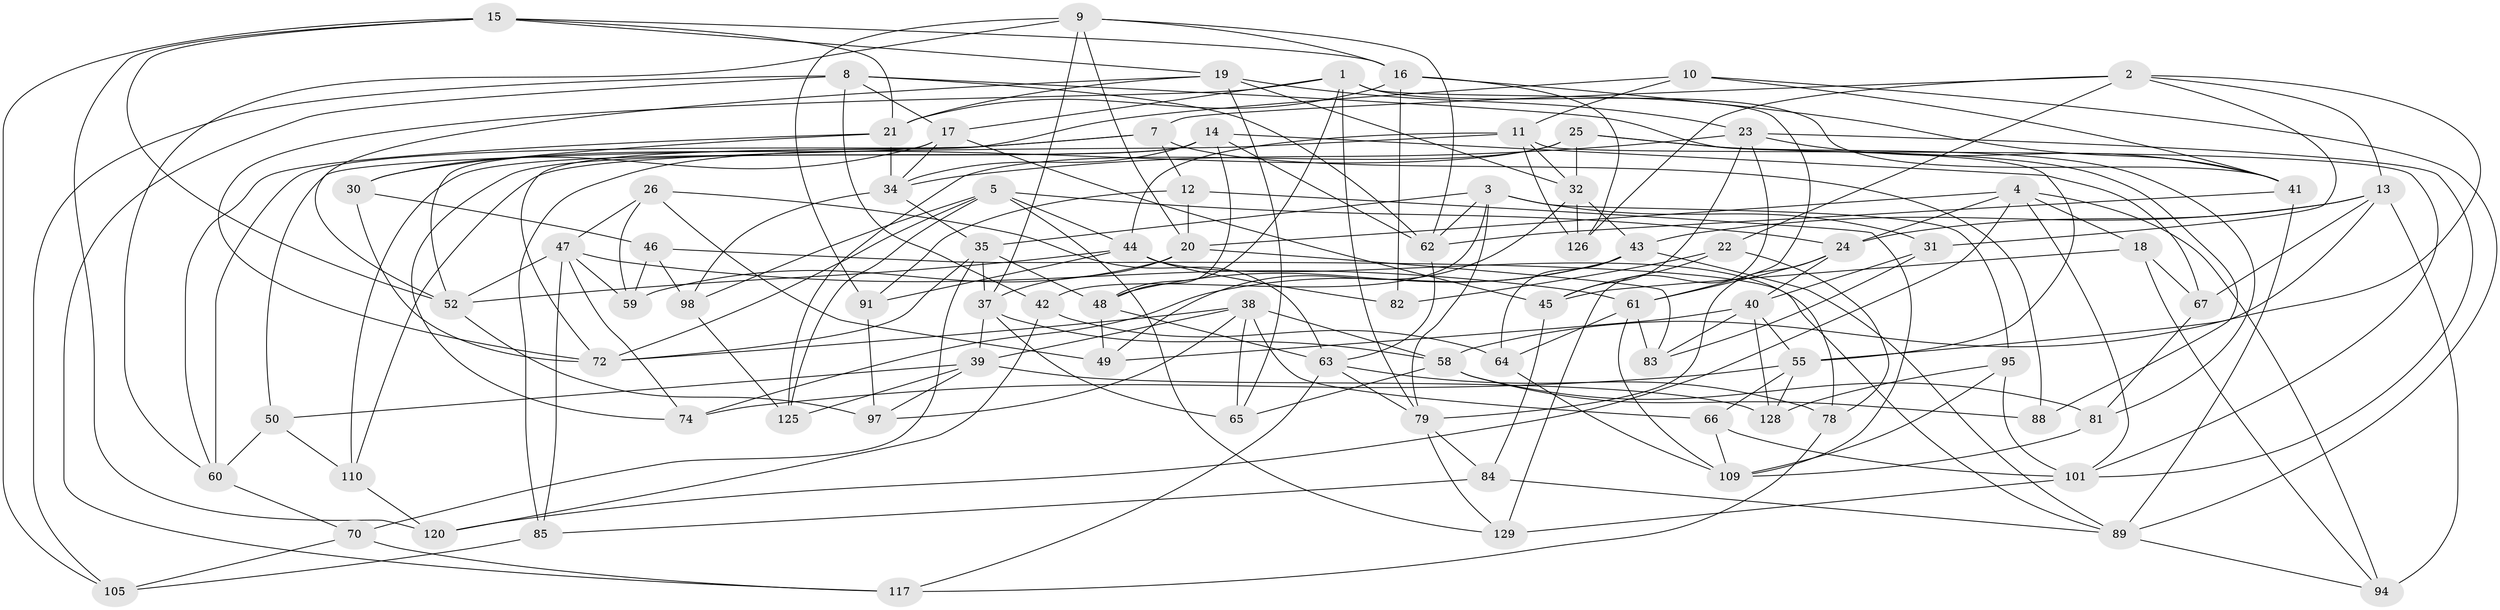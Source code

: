 // original degree distribution, {4: 1.0}
// Generated by graph-tools (version 1.1) at 2025/42/03/06/25 10:42:20]
// undirected, 83 vertices, 208 edges
graph export_dot {
graph [start="1"]
  node [color=gray90,style=filled];
  1 [super="+111"];
  2 [super="+6"];
  3 [super="+118"];
  4 [super="+102"];
  5 [super="+93"];
  7 [super="+106"];
  8 [super="+68"];
  9 [super="+36"];
  10;
  11 [super="+108"];
  12;
  13 [super="+90"];
  14 [super="+56"];
  15 [super="+80"];
  16 [super="+71"];
  17 [super="+29"];
  18;
  19 [super="+100"];
  20 [super="+54"];
  21 [super="+33"];
  22 [super="+27"];
  23 [super="+69"];
  24 [super="+28"];
  25 [super="+115"];
  26;
  30;
  31;
  32 [super="+73"];
  34 [super="+53"];
  35 [super="+57"];
  37 [super="+123"];
  38 [super="+119"];
  39 [super="+86"];
  40 [super="+92"];
  41 [super="+99"];
  42;
  43 [super="+124"];
  44 [super="+75"];
  45 [super="+122"];
  46;
  47 [super="+51"];
  48 [super="+77"];
  49;
  50;
  52 [super="+121"];
  55 [super="+113"];
  58 [super="+127"];
  59;
  60 [super="+112"];
  61 [super="+76"];
  62 [super="+103"];
  63 [super="+96"];
  64;
  65;
  66;
  67;
  70;
  72 [super="+104"];
  74;
  78;
  79 [super="+87"];
  81;
  82;
  83;
  84;
  85;
  88;
  89 [super="+114"];
  91;
  94;
  95;
  97;
  98;
  101 [super="+107"];
  105;
  109 [super="+116"];
  110;
  117;
  120;
  125;
  126;
  128;
  129;
  1 -- 48;
  1 -- 79;
  1 -- 17;
  1 -- 41;
  1 -- 61;
  1 -- 72;
  2 -- 126;
  2 -- 58;
  2 -- 7;
  2 -- 13;
  2 -- 22;
  2 -- 31;
  3 -- 95;
  3 -- 35;
  3 -- 31;
  3 -- 42;
  3 -- 62;
  3 -- 79;
  4 -- 94;
  4 -- 24;
  4 -- 18;
  4 -- 120;
  4 -- 20;
  4 -- 101;
  5 -- 98;
  5 -- 72;
  5 -- 24;
  5 -- 129;
  5 -- 125;
  5 -- 44;
  7 -- 88;
  7 -- 50;
  7 -- 60 [weight=2];
  7 -- 12;
  8 -- 42;
  8 -- 105;
  8 -- 55;
  8 -- 17;
  8 -- 117;
  8 -- 62;
  9 -- 16;
  9 -- 62;
  9 -- 37;
  9 -- 91;
  9 -- 20;
  9 -- 60;
  10 -- 41;
  10 -- 11;
  10 -- 89;
  10 -- 72;
  11 -- 110;
  11 -- 32;
  11 -- 44;
  11 -- 101;
  11 -- 126;
  12 -- 91;
  12 -- 109;
  12 -- 20;
  13 -- 24;
  13 -- 94;
  13 -- 43;
  13 -- 67;
  13 -- 55;
  14 -- 74;
  14 -- 48;
  14 -- 110;
  14 -- 67;
  14 -- 62;
  14 -- 34;
  15 -- 52;
  15 -- 16;
  15 -- 105;
  15 -- 120;
  15 -- 19;
  15 -- 21;
  16 -- 126;
  16 -- 41;
  16 -- 82;
  16 -- 21;
  17 -- 45;
  17 -- 34;
  17 -- 52;
  17 -- 30;
  18 -- 94;
  18 -- 45;
  18 -- 67;
  19 -- 65;
  19 -- 32;
  19 -- 23;
  19 -- 52;
  19 -- 21;
  20 -- 83;
  20 -- 59;
  20 -- 37;
  21 -- 34;
  21 -- 30;
  21 -- 60;
  22 -- 78;
  22 -- 82 [weight=2];
  22 -- 45 [weight=2];
  23 -- 129;
  23 -- 41;
  23 -- 34;
  23 -- 101;
  23 -- 45;
  24 -- 40;
  24 -- 61;
  24 -- 79;
  25 -- 32;
  25 -- 81;
  25 -- 88 [weight=2];
  25 -- 125;
  25 -- 85;
  26 -- 63;
  26 -- 59;
  26 -- 49;
  26 -- 47;
  30 -- 46;
  30 -- 72;
  31 -- 83;
  31 -- 40;
  32 -- 43;
  32 -- 126;
  32 -- 49;
  34 -- 35;
  34 -- 98;
  35 -- 72;
  35 -- 37;
  35 -- 70;
  35 -- 48;
  37 -- 65;
  37 -- 58;
  37 -- 39;
  38 -- 97;
  38 -- 66;
  38 -- 72;
  38 -- 65;
  38 -- 58;
  38 -- 39;
  39 -- 128;
  39 -- 97;
  39 -- 50;
  39 -- 125;
  40 -- 55;
  40 -- 128;
  40 -- 49;
  40 -- 83;
  41 -- 89;
  41 -- 62;
  42 -- 64;
  42 -- 120;
  43 -- 74;
  43 -- 64;
  43 -- 48;
  43 -- 89;
  44 -- 91;
  44 -- 78;
  44 -- 82;
  44 -- 52;
  45 -- 84;
  46 -- 98;
  46 -- 59;
  46 -- 89;
  47 -- 52;
  47 -- 61;
  47 -- 74;
  47 -- 59;
  47 -- 85;
  48 -- 49;
  48 -- 63;
  50 -- 110;
  50 -- 60;
  52 -- 97;
  55 -- 128;
  55 -- 66;
  55 -- 74;
  58 -- 81;
  58 -- 88;
  58 -- 65;
  60 -- 70;
  61 -- 109;
  61 -- 64;
  61 -- 83;
  62 -- 63;
  63 -- 117;
  63 -- 79;
  63 -- 78;
  64 -- 109;
  66 -- 109;
  66 -- 101;
  67 -- 81;
  70 -- 105;
  70 -- 117;
  78 -- 117;
  79 -- 84;
  79 -- 129;
  81 -- 109;
  84 -- 85;
  84 -- 89;
  85 -- 105;
  89 -- 94;
  91 -- 97;
  95 -- 128;
  95 -- 101;
  95 -- 109;
  98 -- 125;
  101 -- 129;
  110 -- 120;
}
